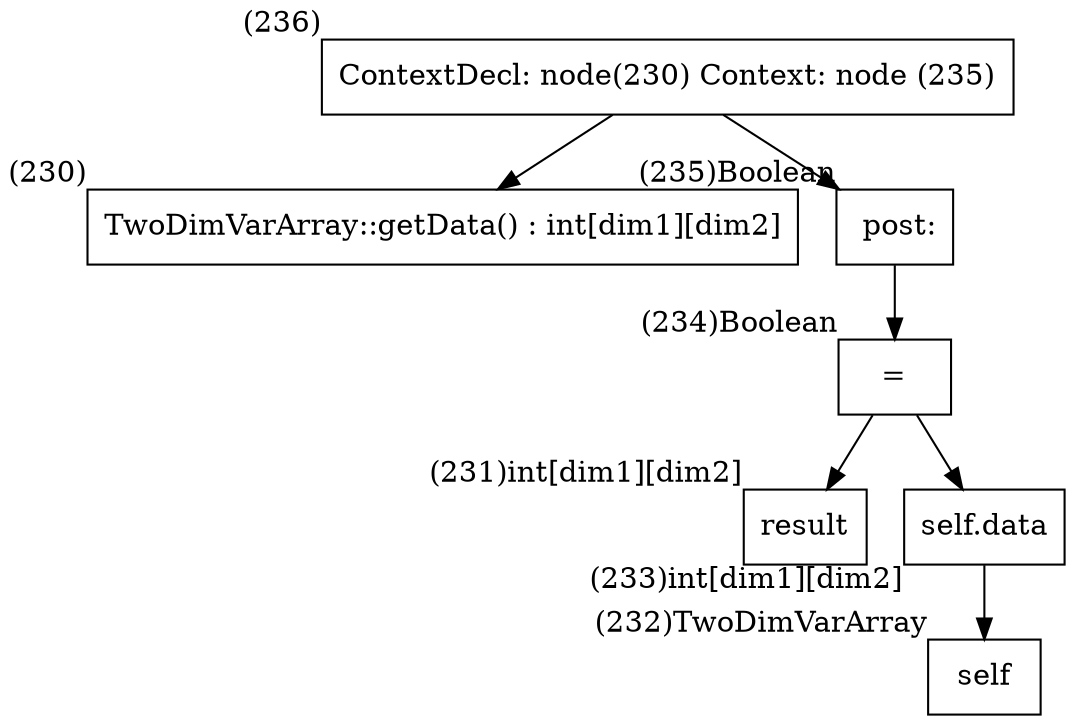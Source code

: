 digraph AST {
  node [shape=box];
  n236 [label="ContextDecl: node(230) Context: node (235)", xlabel="(236)"];
  n236 -> n230;
  n236 -> n235;
  n230 [label="TwoDimVarArray::getData() : int[dim1][dim2]", xlabel="(230)"];
  n235 [label=" post:", xlabel="(235)Boolean"];
  n235 -> n234;
  n234 [label="=", xlabel="(234)Boolean"];
  n234 -> n231;
  n234 -> n233;
  n231 [label="result", xlabel="(231)int[dim1][dim2]"];
  n233 [label="self.data", xlabel="(233)int[dim1][dim2]"];
  n233 -> n232;
  n232 [label="self", xlabel="(232)TwoDimVarArray"];
}
